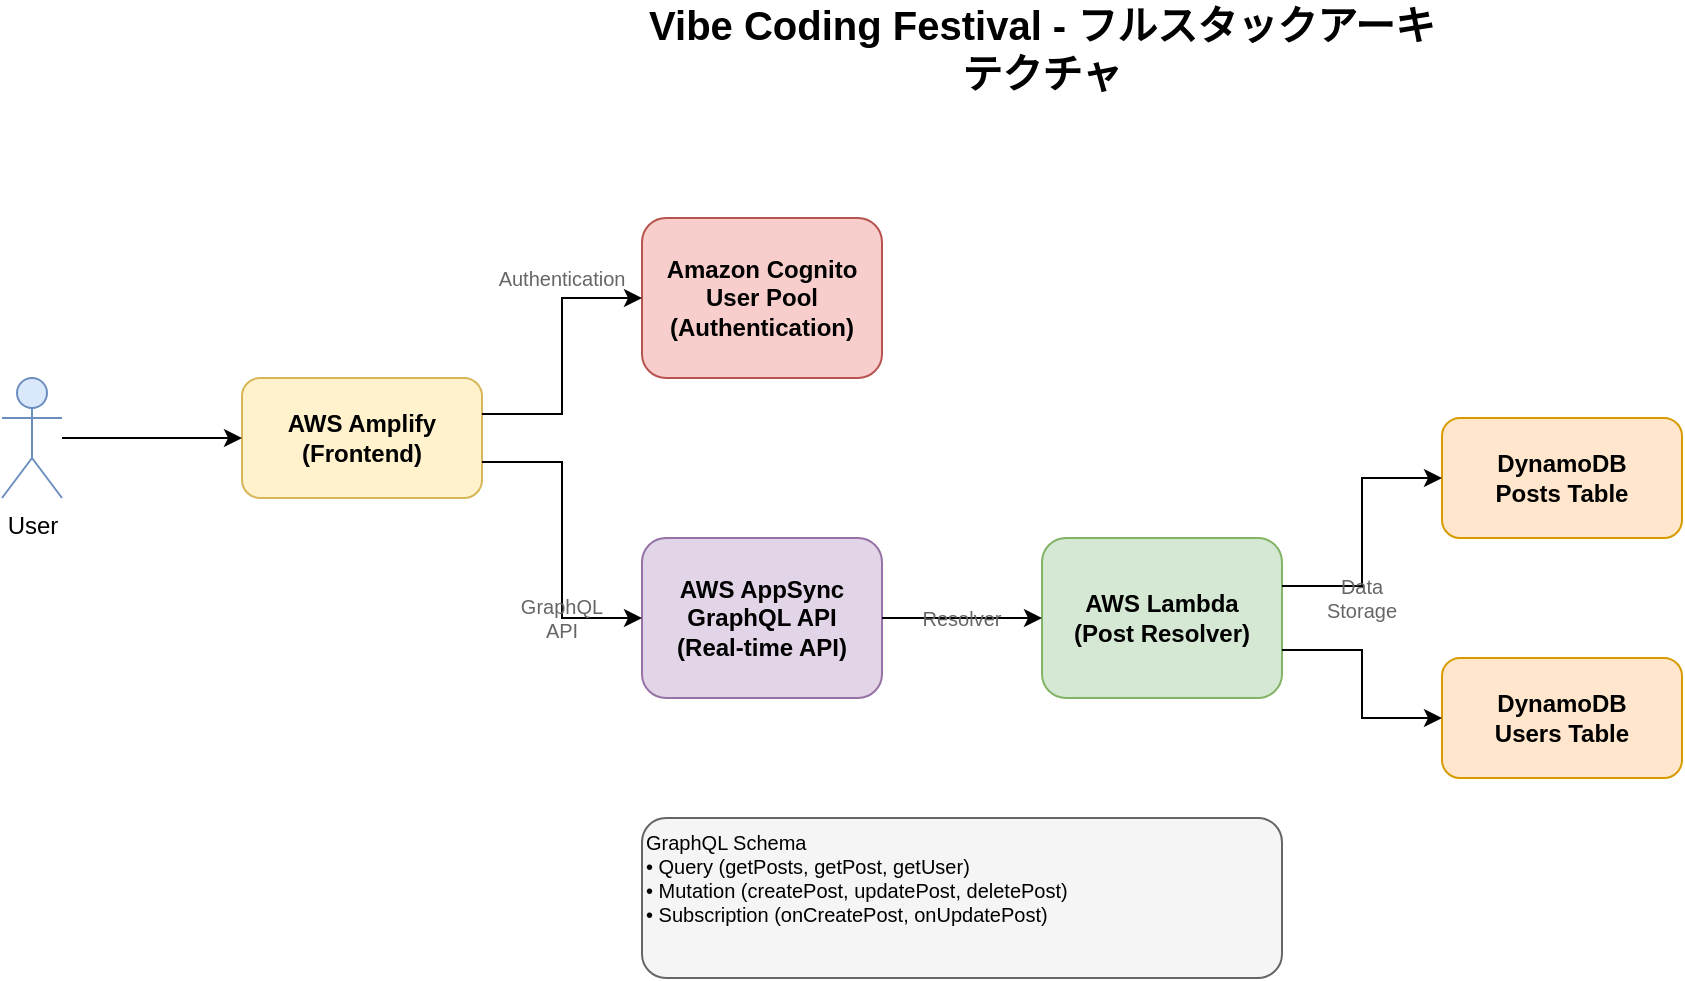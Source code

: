 <mxfile>
    <diagram name="Vibe Coding Architecture" id="architecture">
        <mxGraphModel dx="897" dy="621" grid="1" gridSize="10" guides="1" tooltips="1" connect="1" arrows="1" fold="1" page="1" pageScale="1" pageWidth="1169" pageHeight="827" background="#FFFFFF" math="0" shadow="0">
            <root>
                <mxCell id="0"/>
                <mxCell id="1" parent="0"/>
                <mxCell id="title" value="Vibe Coding Festival - フルスタックアーキテクチャ" style="text;html=1;strokeColor=none;fillColor=none;align=center;verticalAlign=middle;whiteSpace=wrap;rounded=0;fontSize=20;fontStyle=1;" parent="1" vertex="1">
                    <mxGeometry x="400" y="20" width="400" height="30" as="geometry"/>
                </mxCell>
                <mxCell id="user" value="User" style="shape=umlActor;verticalLabelPosition=bottom;verticalAlign=top;html=1;outlineConnect=0;fillColor=#dae8fc;strokeColor=#6c8ebf;" parent="1" vertex="1">
                    <mxGeometry x="80" y="200" width="30" height="60" as="geometry"/>
                </mxCell>
                <mxCell id="amplify" value="AWS Amplify&#xa;(Frontend)" style="rounded=1;whiteSpace=wrap;html=1;fillColor=#fff2cc;strokeColor=#d6b656;fontSize=12;fontStyle=1;" parent="1" vertex="1">
                    <mxGeometry x="200" y="200" width="120" height="60" as="geometry"/>
                </mxCell>
                <mxCell id="cognito" value="Amazon Cognito&#xa;User Pool&#xa;(Authentication)" style="rounded=1;whiteSpace=wrap;html=1;fillColor=#f8cecc;strokeColor=#b85450;fontSize=12;fontStyle=1;" parent="1" vertex="1">
                    <mxGeometry x="400" y="120" width="120" height="80" as="geometry"/>
                </mxCell>
                <mxCell id="appsync" value="AWS AppSync&#xa;GraphQL API&#xa;(Real-time API)" style="rounded=1;whiteSpace=wrap;html=1;fillColor=#e1d5e7;strokeColor=#9673a6;fontSize=12;fontStyle=1;" parent="1" vertex="1">
                    <mxGeometry x="400" y="280" width="120" height="80" as="geometry"/>
                </mxCell>
                <mxCell id="lambda" value="AWS Lambda&#xa;(Post Resolver)" style="rounded=1;whiteSpace=wrap;html=1;fillColor=#d5e8d4;strokeColor=#82b366;fontSize=12;fontStyle=1;" parent="1" vertex="1">
                    <mxGeometry x="600" y="280" width="120" height="80" as="geometry"/>
                </mxCell>
                <mxCell id="dynamodb-posts" value="DynamoDB&#xa;Posts Table" style="rounded=1;whiteSpace=wrap;html=1;fillColor=#ffe6cc;strokeColor=#d79b00;fontSize=12;fontStyle=1;" parent="1" vertex="1">
                    <mxGeometry x="800" y="220" width="120" height="60" as="geometry"/>
                </mxCell>
                <mxCell id="dynamodb-users" value="DynamoDB&#xa;Users Table" style="rounded=1;whiteSpace=wrap;html=1;fillColor=#ffe6cc;strokeColor=#d79b00;fontSize=12;fontStyle=1;" parent="1" vertex="1">
                    <mxGeometry x="800" y="340" width="120" height="60" as="geometry"/>
                </mxCell>
                <mxCell id="schema-box" value="GraphQL Schema&#xa;• Query (getPosts, getPost, getUser)&#xa;• Mutation (createPost, updatePost, deletePost)&#xa;• Subscription (onCreatePost, onUpdatePost)" style="rounded=1;whiteSpace=wrap;html=1;fillColor=#f5f5f5;strokeColor=#666666;fontSize=10;align=left;verticalAlign=top;" parent="1" vertex="1">
                    <mxGeometry x="400" y="420" width="320" height="80" as="geometry"/>
                </mxCell>
                <mxCell id="user-amplify" style="edgeStyle=orthogonalEdgeStyle;rounded=0;orthogonalLoop=1;jettySize=auto;html=1;exitX=1;exitY=0.5;exitDx=0;exitDy=0;entryX=0;entryY=0.5;entryDx=0;entryDy=0;" parent="1" source="user" target="amplify" edge="1">
                    <mxGeometry relative="1" as="geometry"/>
                </mxCell>
                <mxCell id="amplify-cognito" style="edgeStyle=orthogonalEdgeStyle;rounded=0;orthogonalLoop=1;jettySize=auto;html=1;exitX=1;exitY=0.3;exitDx=0;exitDy=0;entryX=0;entryY=0.5;entryDx=0;entryDy=0;" parent="1" source="amplify" target="cognito" edge="1">
                    <mxGeometry relative="1" as="geometry"/>
                </mxCell>
                <mxCell id="amplify-appsync" style="edgeStyle=orthogonalEdgeStyle;rounded=0;orthogonalLoop=1;jettySize=auto;html=1;exitX=1;exitY=0.7;exitDx=0;exitDy=0;entryX=0;entryY=0.5;entryDx=0;entryDy=0;" parent="1" source="amplify" target="appsync" edge="1">
                    <mxGeometry relative="1" as="geometry"/>
                </mxCell>
                <mxCell id="appsync-lambda" style="edgeStyle=orthogonalEdgeStyle;rounded=0;orthogonalLoop=1;jettySize=auto;html=1;exitX=1;exitY=0.5;exitDx=0;exitDy=0;entryX=0;entryY=0.5;entryDx=0;entryDy=0;" parent="1" source="appsync" target="lambda" edge="1">
                    <mxGeometry relative="1" as="geometry"/>
                </mxCell>
                <mxCell id="lambda-posts" style="edgeStyle=orthogonalEdgeStyle;rounded=0;orthogonalLoop=1;jettySize=auto;html=1;exitX=1;exitY=0.3;exitDx=0;exitDy=0;entryX=0;entryY=0.5;entryDx=0;entryDy=0;" parent="1" source="lambda" target="dynamodb-posts" edge="1">
                    <mxGeometry relative="1" as="geometry"/>
                </mxCell>
                <mxCell id="lambda-users" style="edgeStyle=orthogonalEdgeStyle;rounded=0;orthogonalLoop=1;jettySize=auto;html=1;exitX=1;exitY=0.7;exitDx=0;exitDy=0;entryX=0;entryY=0.5;entryDx=0;entryDy=0;" parent="1" source="lambda" target="dynamodb-users" edge="1">
                    <mxGeometry relative="1" as="geometry"/>
                </mxCell>
                <mxCell id="auth-label" value="Authentication" style="text;html=1;strokeColor=none;fillColor=none;align=center;verticalAlign=middle;whiteSpace=wrap;rounded=0;fontSize=10;fontColor=#666666;" parent="1" vertex="1">
                    <mxGeometry x="330" y="140" width="60" height="20" as="geometry"/>
                </mxCell>
                <mxCell id="api-label" value="GraphQL API" style="text;html=1;strokeColor=none;fillColor=none;align=center;verticalAlign=middle;whiteSpace=wrap;rounded=0;fontSize=10;fontColor=#666666;" parent="1" vertex="1">
                    <mxGeometry x="330" y="310" width="60" height="20" as="geometry"/>
                </mxCell>
                <mxCell id="resolver-label" value="Resolver" style="text;html=1;strokeColor=none;fillColor=none;align=center;verticalAlign=middle;whiteSpace=wrap;rounded=0;fontSize=10;fontColor=#666666;" parent="1" vertex="1">
                    <mxGeometry x="530" y="310" width="60" height="20" as="geometry"/>
                </mxCell>
                <mxCell id="data-label" value="Data Storage" style="text;html=1;strokeColor=none;fillColor=none;align=center;verticalAlign=middle;whiteSpace=wrap;rounded=0;fontSize=10;fontColor=#666666;" parent="1" vertex="1">
                    <mxGeometry x="730" y="300" width="60" height="20" as="geometry"/>
                </mxCell>
            </root>
        </mxGraphModel>
    </diagram>
</mxfile>